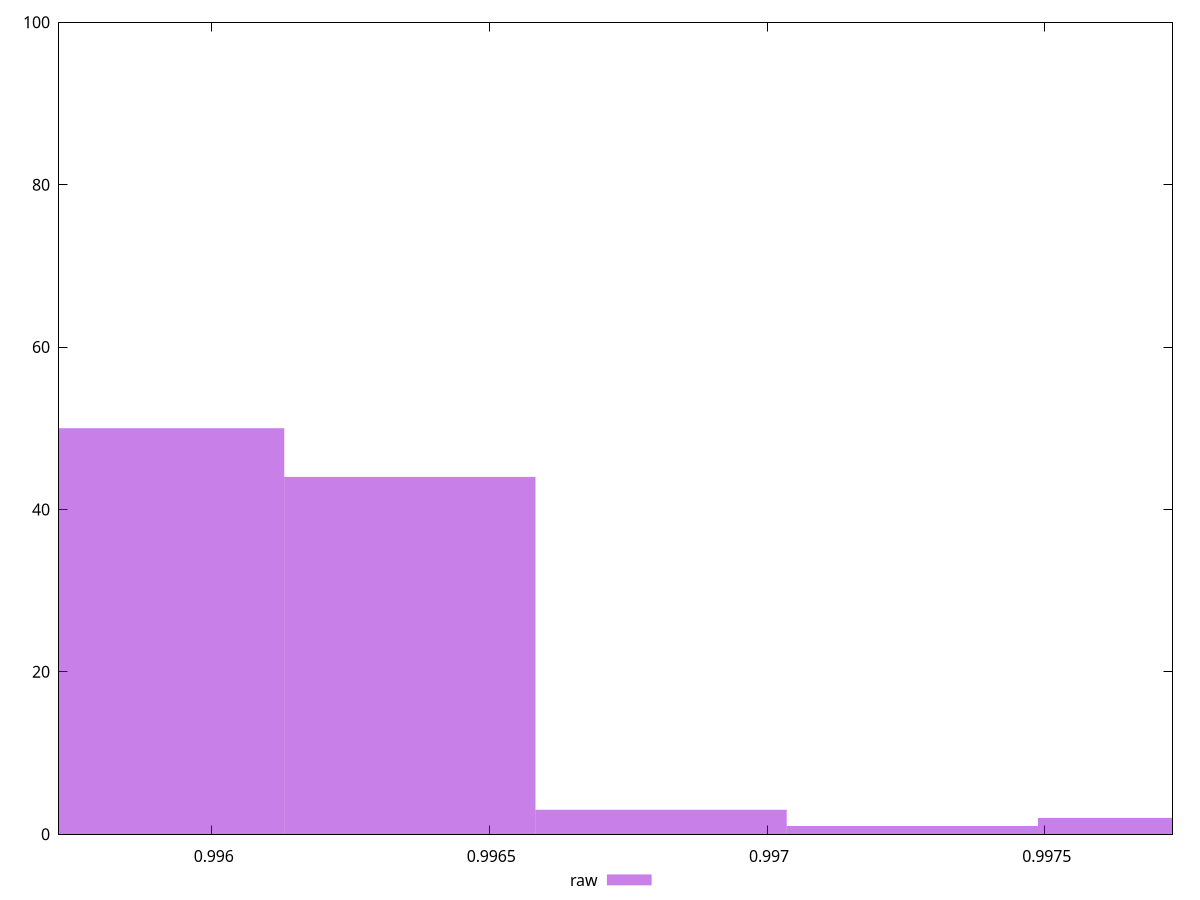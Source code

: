 reset

$raw <<EOF
0.9959046332147613 50
0.9963569059818889 44
0.9968091787490163 3
0.9977137242832713 2
0.9972614515161439 1
EOF

set key outside below
set boxwidth 0.0004522727671275029
set xrange [0.9957252178502144:0.9977298577434869]
set yrange [0:100]
set trange [0:100]
set style fill transparent solid 0.5 noborder
set terminal svg size 640, 490 enhanced background rgb 'white'
set output "reports/report_00031_2021-02-24T23-18-18.084Z/meta/pScore/samples/agenda/raw/histogram.svg"

plot $raw title "raw" with boxes

reset
